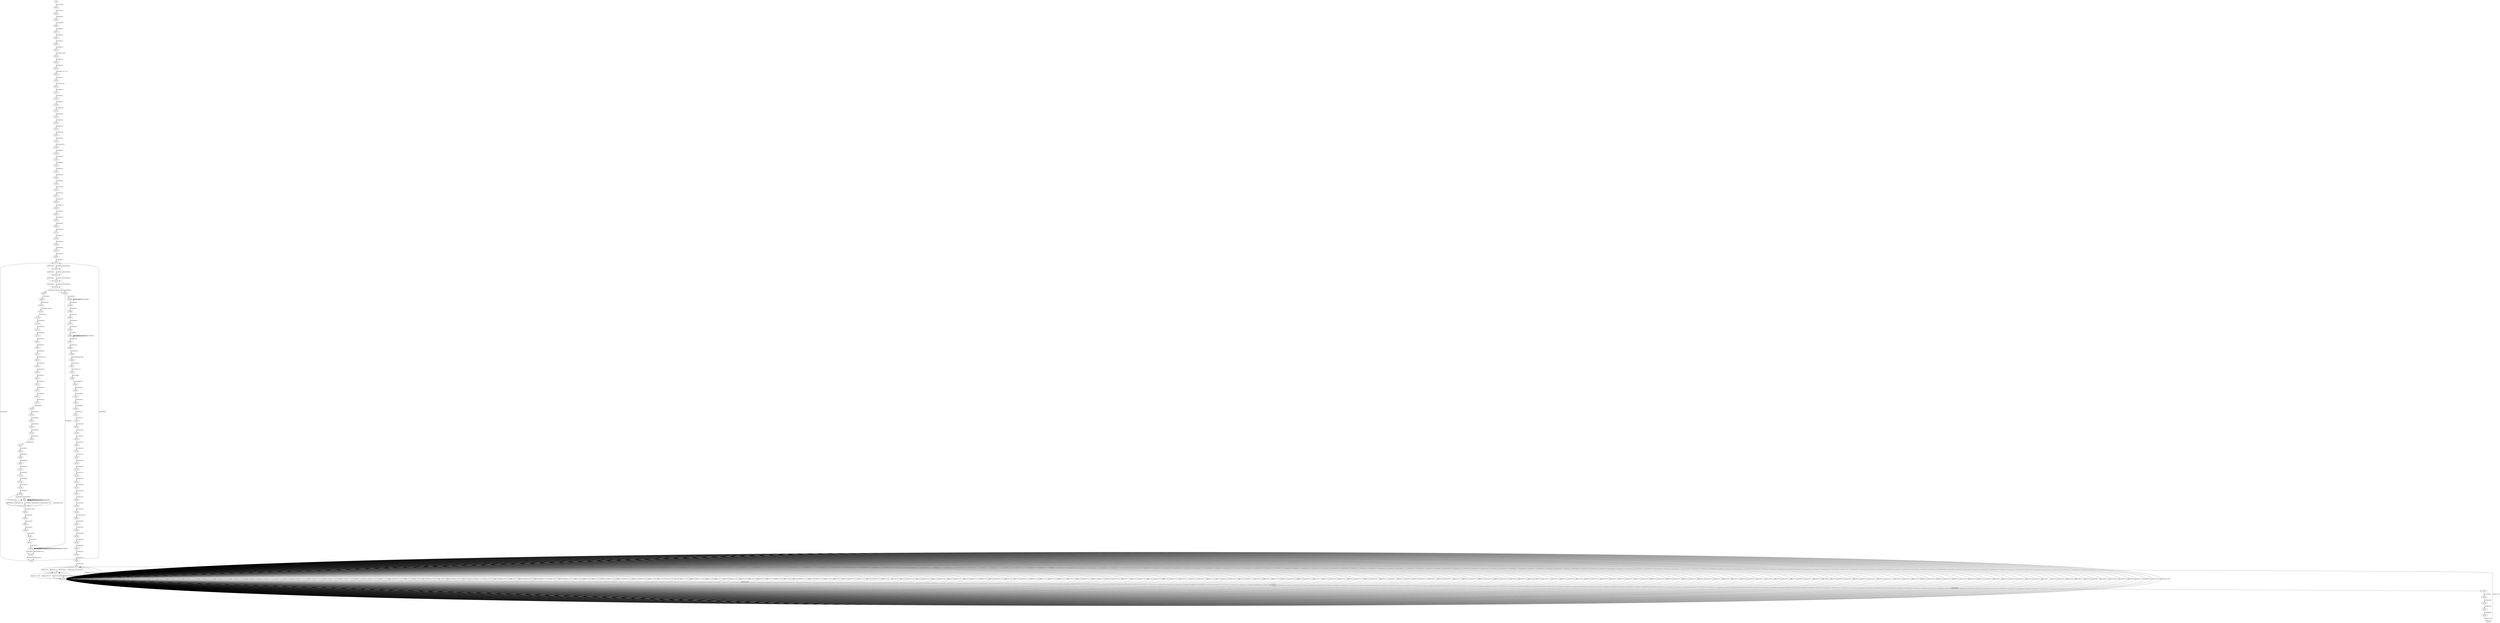 // InstDG
digraph {
	start -> "0x8034" [label="0x4007e000:0"]
	"0x8034" -> "0x8042" [label="0x4007d002:1"]
	"0x8042" -> "0x8064" [label="0x40048038:1"]
	"0x8064" -> "0x806c" [label="0x40048038:2"]
	"0x806c" -> "0x8076" [label="0x40048038:2"]
	"0x8076" -> "0x8084" [label="0x4004803c:2"]
	"0x8084" -> "0x808e" [label="0x40048040:2"]
	"0x808e" -> "0x817e" [label="0x40048024:2"]
	"0x817e" -> "0x8198" [label="0x40059000:4096"]
	"0x8198" -> "0x81a6" [label="0x40059124:2"]
	"0x81a6" -> "0x81b2" [label="0x40059000:2"]
	"0x81b2" -> "0x822a" [label="0x4004803c:16777216"]
	"0x822a" -> "0x8234" [label="0x4003d010:2"]
	"0x8234" -> "0x824a" [label="0x4004803c:256"]
	"0x824a" -> "0x751c" [label="0x40064001:2"]
	"0x751c" -> "0x7462" [label="0x4006400c:2"]
	"0x7462" -> "0x7464" [label="0x4006400c:2"]
	"0x7464" -> "0x754c" [label="0x40064003:2"]
	"0x754c" -> "0x754e" [label="0x40064006:2"]
	"0x754e" -> "0x7562" [label="0x40064000:1"]
	"0x7562" -> "0x7576" [label="0x4006400c:2"]
	"0x7576" -> "0x758c" [label="0x40064006:1"]
	"0x758c" -> "0x75ae" [label="0x40064003:1"]
	"0x75ae" -> "0x75b6" [label="0x40064006:162"]
	"0x75b6" -> "0x7490" [label="0x40064006:1"]
	"0x7490" -> "0x7492" [label="0x40064006:2"]
	"0x7492" -> "0x7494" [label="0x40064008:2"]
	"0x7494" -> "0x74d2" [label="0x40064001:1"]
	"0x74d2" -> "0x74de" [label="0x40064000:2"]
	"0x74de" -> "0x74f0" [label="0x40064006:2"]
	"0x74f0" -> "0x73dc" [label="0x40047000:2"]
	"0x73dc" -> "0x8278" [label="0x4004803c:2"]
	"0x8278" -> "0x8282" [label="0x4003d010:2"]
	"0x8282" -> "0x8292" [label="0x4003d014:2"]
	"0x8292" -> "0x829e" [label="0x4004803c:2"]
	"0x829e" -> "0x82ae" [label="0x40048004:2"]
	"0x82ae" -> "0x82ba" [label="0x40048004:2"]
	"0x82ba" -> "0x712e" [label="0x40048038:2"]
	"0x712e" -> "0x798e" [label="0x4004803c:2"]
	"0x798e" -> "0x79ea" [label="0x40039084:2"]
	"0x79ea" -> "0x5020" [label="0x40039000:2"]
	"0x5020" -> "0x5026" [label="0x40039000:2"]
	"0x5026" -> "0x7a18" [label="0x40039080:1"]
	"0x7a18" -> "0x7a24" [label="0x4003900c:2"]
	"0x7a24" -> "0x7a2a" [label="0x4003900c:2"]
	"0x7a2a" -> "0x7a30" [label="0x4003900c:1"]
	"0x7a30" -> "0x7a3a" [label="0x4003900c:2"]
	"0x7a3a" -> "0x8d98" [label="0x40039000:4"]
	"0x8d98" -> "0x8db2" [label="0x4003900c:2"]
	"0x8db2" -> "0x8136" [label="0x40048004:2"]
	"0x8136" -> "0x72ae" [label="0x4004803c:33554432"]
	"0x72ae" -> "0x72e8" [label="0x4003b00c:2"]
	"0x72e8" -> "0x730e" [label="0x4003b020:2"]
	"0x730e" -> "0x732a" [label="0x4003b024:2"]
	"0x732a" -> "0x7182" [label="0x4003b020:2"]
	"0x7182" -> "0x8c24" [label="0x4003b020:2"]
	"0x8c24" -> "0x8c3c" [label="0x4003b024:1"]
	"0x8c3c" -> "0x8c42" [label="0x4003b000:2"]
	"0x8c42" -> "0x8c54" [label="0x4003b010:128"]
	"0x8c54" -> "0x8c0c" [label="0x4003b020:2"]
	"0x8c0c" -> "0x8c16" [label="0x4003b024:2"]
	"0x8c16" -> "0x8c72" [label="0x4003b04c:1"]
	"0x8c72" -> "0x8c74" [label="0x4003b048:2"]
	"0x8c74" -> "0x8c76" [label="0x4003b044:2"]
	"0x8c76" -> "0x8c7a" [label="0x4003b040:2"]
	"0x8c7a" -> "0x8c7e" [label="0x4003b03c:2"]
	"0x8c7e" -> "0x8c82" [label="0x4003b038:2"]
	"0x8c82" -> "0x8c9a" [label="0x4003b06c:2"]
	"0x8c9a" -> "0x8c9c" [label="0x4003b068:2"]
	"0x8c9c" -> "0x8c9e" [label="0x4003b064:2"]
	"0x8c9e" -> "0x8ca4" [label="0x4003b060:2"]
	"0x8ca4" -> "0x8ca8" [label="0x4003b05c:2"]
	"0x8ca8" -> "0x8cac" [label="0x4003b058:2"]
	"0x8cac" -> "0x8bac" [label="0x4003b00c:2"]
	"0x8bac" -> "0x8bf6" [label="0x4003b024:2"]
	"0x8bf6" -> "0x8bc0" [label="0x4003b020:2"]
	"0x8bc0" -> "0x71c0" [label="0x4005a004:2"]
	"0x71c0" -> "0x71c8" [label="0x4005a008:2"]
	"0x71c8" -> "0x71d0" [label="0x4005a00c:2"]
	"0x71d0" -> "0x71da" [label="0x4007d002:2"]
	"0x71da" -> "0x6d46" [label="0x4005a000:2"]
	"0x6d46" -> "0x8cf2" [label="0x4003b000:2"]
	"0x8cf2" -> "0x6cd4" [label="0x4003b010:128"]
	"0x6cd4" -> "0x6d46" [label="0x4005a000:2048"]
	"0x6d46" -> "0x8cf2" [label="0x4003b000:2"]
	"0x8cf2" -> "0x8cf2" [label="0x4003b000:1"]
	"0x8cf2" -> "0x6cd4" [label="0x4003b010:128"]
	"0x6cd4" -> "0x8cf2" [label="0x4003b000:2048"]
	"0x8cf2" -> "0x8cf2" [label="0x4003b000:1"]
	"0x8cf2" -> "0x8cf2" [label="0x4003b000:1"]
	"0x8cf2" -> "0x6cd4" [label="0x4003b010:128"]
	"0x6cd4" -> "0x8cf2" [label="0x4003b000:2"]
	"0x8cf2" -> "0x6cd4" [label="0x4003b010:128"]
	"0x6cd4" -> "0x6d08" [label="0x4005a000:16352"]
	"0x6d08" -> "0x6daa" [label="0x4005a008:1"]
	"0x6daa" -> "0x6db8" [label="0x4005a008:2"]
	"0x6db8" -> "0x6dc6" [label="0x4005a008:2"]
	"0x6dc6" -> "0x6df6" [label="0x4005a00c:2"]
	"0x6df6" -> "0x6e04" [label="0x4005a00c:2"]
	"0x6e04" -> "0x50b6" [label="0x40039004:2"]
	"0x50b6" -> "0x50b6" [label="0x40039004:2"]
	"0x50b6" -> "0x50b6" [label="0x40039004:2016"]
	"0x50b6" -> "0x50a0" [label="0x40039000:15"]
	"0x50a0" -> "0x50a6" [label="0x40039000:2"]
	"0x50a6" -> "0x7a18" [label="0x40039080:1"]
	"0x7a18" -> "0x7a24" [label="0x4003900c:2"]
	"0x7a24" -> "0x7a2a" [label="0x4003900c:2"]
	"0x7a2a" -> "0x7a30" [label="0x4003900c:1"]
	"0x7a30" -> "0x7a3a" [label="0x4003900c:2"]
	"0x7a3a" -> "0x5088" [label="0x40039000:4"]
	"0x5088" -> "0x50b6" [label="0x40039004:2"]
	"0x50b6" -> "0x50b6" [label="0x40039004:4256"]
	"0x50b6" -> "0x50b6" [label="0x40039004:2"]
	"0x50b6" -> "0x50a0" [label="0x40039000:4078"]
	"0x50a0" -> "0x50a6" [label="0x40039000:2"]
	"0x50a6" -> "0x7a18" [label="0x40039080:1"]
	"0x7a18" -> "0x7a24" [label="0x4003900c:2"]
	"0x7a24" -> "0x7a2a" [label="0x4003900c:2"]
	"0x7a2a" -> "0x7a30" [label="0x4003900c:1"]
	"0x7a30" -> "0x7a3a" [label="0x4003900c:2"]
	"0x7a3a" -> "0x5088" [label="0x40039000:4"]
	"0x5088" -> "0x8308" [label="0x40048038:2"]
	"0x8308" -> "0x8308" [label="0x40048038:2"]
	"0x8308" -> "0x8308" [label="0x40048038:2"]
	"0x8308" -> "0x835e" [label="0x40049048:2"]
	"0x835e" -> "0x8368" [label="0x4004904c:2"]
	"0x8368" -> "0x8372" [label="0x4004a000:2"]
	"0x8372" -> "0x837c" [label="0x4004b004:2"]
	"0x837c" -> "0x8384" [label="0x4004b048:2"]
	"0x8384" -> "0x8d30" [label="0x400ff054:2"]
	"0x8d30" -> "0x8d30" [label="0x400ff094:2"]
	"0x8d30" -> "0x8d30" [label="0x400ff014:2"]
	"0x8d30" -> "0x8d30" [label="0x400ff014:2"]
	"0x8d30" -> "0x46ce" [label="0x40059124:2"]
	"0x46ce" -> "0x46d6" [label="0x40059124:2"]
	"0x46d6" -> "0x46e0" [label="0x40059010:2"]
	"0x46e0" -> "0x46fc" [label="0x40048038:50331648"]
	"0x46fc" -> "0x4f10" [label="0x40020000:2"]
	"0x4f10" -> "0x4f1a" [label="0x40020000:128"]
	"0x4f1a" -> "0x4f38" [label="0x40020000:1"]
	"0x4f38" -> "0x4f44" [label="0x4002000b:128"]
	"0x4f44" -> "0x4f46" [label="0x4002000a:1"]
	"0x4f46" -> "0x4f4a" [label="0x40020009:8"]
	"0x4f4a" -> "0x4f4e" [label="0x40020008:2"]
	"0x4f4e" -> "0x40b4" [label="0x40048038:2"]
	"0x40b4" -> "0x40c2" [label="0x4005c51c:2"]
	"0x40c2" -> "0x40ca" [label="0x4005c51c:2"]
	"0x40ca" -> "0x40d2" [label="0x4005c520:2"]
	"0x40d2" -> "0x40da" [label="0x4005c520:2"]
	"0x40da" -> "0x40e2" [label="0x4005c50c:2"]
	"0x40e2" -> "0x40ea" [label="0x4005c50c:2"]
	"0x40ea" -> "0x40f2" [label="0x4005c514:2"]
	"0x40f2" -> "0x40fc" [label="0x4005c514:2"]
	"0x40fc" -> "0x4108" [label="0x4005c524:2"]
	"0x4108" -> "0x4116" [label="0x4005c504:2"]
	"0x4116" -> "0x4120" [label="0x4005c510:2"]
	"0x4120" -> "0x412c" [label="0x4005c500:2"]
	"0x412c" -> "0x413e" [label="0x4005c280:2"]
	"0x413e" -> "0x41a8" [label="0x4005c518:2"]
	"0x41a8" -> "0x4088" [label="0x4005c2c0:2"]
	"0x4088" -> "0x4646" [label="0x4005c2c4:2"]
	"0x4646" -> "0x464e" [label="0x4005c284:1"]
	"0x464e" -> "0x4822" [label="0x4005c024:1024"]
	"0x4822" -> "0x4828" [label="0x4005c028:2"]
	"0x4828" -> "0x482c" [label="0x4005c000:2"]
	"0x482c" -> "0x4830" [label="0x4005c008:2"]
	"0x4830" -> "0x4834" [label="0x4005c034:2"]
	"0x4834" -> "0x4838" [label="0x4005c000:2"]
	"0x4838" -> "0x4846" [label="0x4005c024:2"]
	"0x4846" -> "0x4852" [label="0x4005c02c:2"]
	"0x4852" -> "0x476c" [label="0x4005c2c4:2"]
	"0x476c" -> "0x4776" [label="0x4005c284:1"]
	"0x4776" -> "0x47bc" [label="0x4005c03c:16384"]
	"0x47bc" -> "0x47bc" [label="0x4005c03c:2048"]
	"0x47bc" -> "0x47bc" [label="0x4005c03c:1"]
	"0x47bc" -> "0x47bc" [label="0x4005c03c:2048"]
	"0x47bc" -> "0x47bc" [label="0x4005c03c:1"]
	"0x47bc" -> "0x47bc" [label="0x4005c03c:2048"]
	"0x47bc" -> "0x47bc" [label="0x4005c03c:1"]
	"0x47bc" -> "0x47bc" [label="0x4005c03c:2048"]
	"0x47bc" -> "0x47bc" [label="0x4005c03c:2048"]
	"0x47bc" -> "0x47bc" [label="0x4005c03c:1"]
	"0x47bc" -> "0x47bc" [label="0x4005c03c:30592"]
	"0x47bc" -> "0x47bc" [label="0x4005c03c:2048"]
	"0x47bc" -> "0x47bc" [label="0x4005c03c:27008"]
	"0x47bc" -> "0x47bc" [label="0x4005c03c:1"]
	"0x47bc" -> "0x47bc" [label="0x4005c03c:2048"]
	"0x47bc" -> "0x47bc" [label="0x4005c03c:1"]
	"0x47bc" -> "0x47bc" [label="0x4005c03c:2048"]
	"0x47bc" -> "0x47bc" [label="0x4005c03c:1"]
	"0x47bc" -> "0x47bc" [label="0x4005c03c:2048"]
	"0x47bc" -> "0x47bc" [label="0x4005c03c:1"]
	"0x47bc" -> "0x47bc" [label="0x4005c03c:2048"]
	"0x47bc" -> "0x47bc" [label="0x4005c03c:1"]
	"0x47bc" -> "0x47bc" [label="0x4005c03c:2048"]
	"0x47bc" -> "0x47bc" [label="0x4005c03c:1"]
	"0x47bc" -> "0x47bc" [label="0x4005c03c:1"]
	"0x47bc" -> "0x47bc" [label="0x4005c03c:1"]
	"0x47bc" -> "0x47bc" [label="0x4005c03c:2048"]
	"0x47bc" -> "0x47bc" [label="0x4005c03c:2048"]
	"0x47bc" -> "0x47bc" [label="0x4005c03c:61"]
	"0x47bc" -> "0x47bc" [label="0x4005c03c:1"]
	"0x47bc" -> "0x47bc" [label="0x4005c03c:2048"]
	"0x47bc" -> "0x47bc" [label="0x4005c03c:1"]
	"0x47bc" -> "0x47bc" [label="0x4005c03c:2048"]
	"0x47bc" -> "0x47bc" [label="0x4005c03c:1"]
	"0x47bc" -> "0x47bc" [label="0x4005c03c:2048"]
	"0x47bc" -> "0x47bc" [label="0x4005c03c:1"]
	"0x47bc" -> "0x47bc" [label="0x4005c03c:2048"]
	"0x47bc" -> "0x47bc" [label="0x4005c03c:451"]
	"0x47bc" -> "0x47bc" [label="0x4005c03c:1"]
	"0x47bc" -> "0x47bc" [label="0x4005c03c:2048"]
	"0x47bc" -> "0x47bc" [label="0x4005c03c:2048"]
	"0x47bc" -> "0x47bc" [label="0x4005c03c:1"]
	"0x47bc" -> "0x47bc" [label="0x4005c03c:2288"]
	"0x47bc" -> "0x47bc" [label="0x4005c03c:2048"]
	"0x47bc" -> "0x47bc" [label="0x4005c03c:2284"]
	"0x47bc" -> "0x47bc" [label="0x4005c03c:1"]
	"0x47bc" -> "0x47bc" [label="0x4005c03c:2048"]
	"0x47bc" -> "0x47bc" [label="0x4005c03c:5868"]
	"0x47bc" -> "0x47bc" [label="0x4005c03c:1"]
	"0x47bc" -> "0x47bc" [label="0x4005c03c:2048"]
	"0x47bc" -> "0x47bc" [label="0x4005c03c:1"]
	"0x47bc" -> "0x47bc" [label="0x4005c03c:1"]
	"0x47bc" -> "0x47bc" [label="0x4005c03c:257"]
	"0x47bc" -> "0x47bc" [label="0x4005c03c:2048"]
	"0x47bc" -> "0x47bc" [label="0x4005c03c:1"]
	"0x47bc" -> "0x47bc" [label="0x4005c03c:2048"]
	"0x47bc" -> "0x47bc" [label="0x4005c03c:2048"]
	"0x47bc" -> "0x47bc" [label="0x4005c03c:1"]
	"0x47bc" -> "0x47bc" [label="0x4005c03c:2048"]
	"0x47bc" -> "0x47bc" [label="0x4005c03c:1"]
	"0x47bc" -> "0x47bc" [label="0x4005c03c:255"]
	"0x47bc" -> "0x47bc" [label="0x4005c03c:2048"]
	"0x47bc" -> "0x47bc" [label="0x4005c03c:1"]
	"0x47bc" -> "0x47bc" [label="0x4005c03c:2048"]
	"0x47bc" -> "0x476c" [label="0x4005c2c4:1"]
	"0x476c" -> "0x4776" [label="0x4005c284:1"]
	"0x4776" -> "0x47bc" [label="0x4005c03c:1024"]
	"0x47bc" -> "0x47bc" [label="0x4005c03c:2048"]
	"0x47bc" -> "0x47bc" [label="0x4005c03c:5632"]
	"0x47bc" -> "0x47bc" [label="0x4005c03c:5623"]
	"0x47bc" -> "0x47bc" [label="0x4005c03c:1"]
	"0x47bc" -> "0x47bc" [label="0x4005c03c:2048"]
	"0x47bc" -> "0x47bc" [label="0x4005c03c:1"]
	"0x47bc" -> "0x47bc" [label="0x4005c03c:2048"]
	"0x47bc" -> "0x47bc" [label="0x4005c03c:1"]
	"0x47bc" -> "0x47bc" [label="0x4005c03c:2048"]
	"0x47bc" -> "0x47bc" [label="0x4005c03c:5687"]
	"0x47bc" -> "0x47bc" [label="0x4005c03c:121"]
	"0x47bc" -> "0x47bc" [label="0x4005c03c:118"]
	"0x47bc" -> "0x47bc" [label="0x4005c03c:1"]
	"0x47bc" -> "0x47bc" [label="0x4005c03c:2048"]
	"0x47bc" -> "0x47bc" [label="0x4005c03c:1"]
	"0x47bc" -> "0x47bc" [label="0x4005c03c:2048"]
	"0x47bc" -> "0x47bc" [label="0x4005c03c:2048"]
	"0x47bc" -> "0x47bc" [label="0x4005c03c:2039"]
	"0x47bc" -> "0x47bc" [label="0x4005c03c:1"]
	"0x47bc" -> "0x47bc" [label="0x4005c03c:2036"]
	"0x47bc" -> "0x47bc" [label="0x4005c03c:2030"]
	"0x47bc" -> "0x47bc" [label="0x4005c03c:2048"]
	"0x47bc" -> "0x47bc" [label="0x4005c03c:2048"]
	"0x47bc" -> "0x47bc" [label="0x4005c03c:2048"]
	"0x47bc" -> "0x47bc" [label="0x4005c03c:2048"]
	"0x47bc" -> "0x47bc" [label="0x4005c03c:2108"]
	"0x47bc" -> "0x47bc" [label="0x4005c03c:1"]
	"0x47bc" -> "0x47bc" [label="0x4005c03c:2048"]
	"0x47bc" -> "0x47bc" [label="0x4005c03c:1"]
	"0x47bc" -> "0x47bc" [label="0x4005c03c:2103"]
	"0x47bc" -> "0x47bc" [label="0x4005c03c:2048"]
	"0x47bc" -> "0x47bc" [label="0x4005c03c:2102"]
	"0x47bc" -> "0x47bc" [label="0x4005c03c:1"]
	"0x47bc" -> "0x47bc" [label="0x4005c03c:241"]
	"0x47bc" -> "0x47bc" [label="0x4005c03c:2048"]
	"0x47bc" -> "0x47bc" [label="0x4005c03c:1"]
	"0x47bc" -> "0x47bc" [label="0x4005c03c:1801"]
	"0x47bc" -> "0x47bc" [label="0x4005c03c:1798"]
	"0x47bc" -> "0x47bc" [label="0x4005c03c:2048"]
	"0x47bc" -> "0x47bc" [label="0x4005c03c:1"]
	"0x47bc" -> "0x47bc" [label="0x4005c03c:2048"]
	"0x47bc" -> "0x47bc" [label="0x4005c03c:1"]
	"0x47bc" -> "0x47bc" [label="0x4005c03c:2048"]
	"0x47bc" -> "0x47bc" [label="0x4005c03c:1"]
	"0x47bc" -> "0x47bc" [label="0x4005c03c:2048"]
	"0x47bc" -> "0x47bc" [label="0x4005c03c:1"]
	"0x47bc" -> "0x47bc" [label="0x4005c03c:2048"]
	"0x47bc" -> "0x47bc" [label="0x4005c03c:1"]
	"0x47bc" -> "0x47bc" [label="0x4005c03c:30592"]
	"0x47bc" -> "0x47bc" [label="0x4005c03c:2048"]
	"0x47bc" -> "0x47bc" [label="0x4005c03c:1"]
	"0x47bc" -> "0x47bc" [label="0x4005c03c:2048"]
	"0x47bc" -> "0x47bc" [label="0x4005c03c:2048"]
	"0x47bc" -> "0x47bc" [label="0x4005c03c:1"]
	"0x47bc" -> "0x47bc" [label="0x4005c03c:30652"]
	"0x47bc" -> "0x47bc" [label="0x4005c03c:30300"]
	"0x47bc" -> "0x47bc" [label="0x4005c03c:2303"]
	"0x47bc" -> "0x47bc" [label="0x4005c03c:2819"]
	"0x47bc" -> "0x47bc" [label="0x4005c03c:27008"]
	"0x47bc" -> "0x47bc" [label="0x4005c03c:2048"]
	"0x47bc" -> "0x47bc" [label="0x4005c03c:1"]
	"0x47bc" -> "0x47bc" [label="0x4005c03c:2048"]
	"0x47bc" -> "0x47bc" [label="0x4005c03c:1"]
	"0x47bc" -> "0x476c" [label="0x4005c2c4:2048"]
	"0x476c" -> "0x4776" [label="0x4005c284:1"]
	"0x4776" -> "0x47bc" [label="0x4005c03c:16384"]
	"0x47bc" -> "0x47bc" [label="0x4005c03c:1"]
	"0x47bc" -> "0x47bc" [label="0x4005c03c:1"]
	"0x47bc" -> "0x47bc" [label="0x4005c03c:2048"]
	"0x47bc" -> "0x47bc" [label="0x4005c03c:28280"]
	"0x47bc" -> "0x47bc" [label="0x4005c03c:1"]
	"0x47bc" -> "0x47bc" [label="0x4005c03c:2048"]
	"0x47bc" -> "0x47bc" [label="0x4005c03c:1"]
	"0x47bc" -> "0x47bc" [label="0x4005c03c:2048"]
	"0x47bc" -> "0x47bc" [label="0x4005c03c:1"]
	"0x47bc" -> "0x47bc" [label="0x4005c03c:28284"]
	"0x47bc" -> "0x47bc" [label="0x4005c03c:27772"]
	"0x47bc" -> "0x47bc" [label="0x4005c03c:1021"]
	"0x47bc" -> "0x47bc" [label="0x4005c03c:2048"]
	"0x47bc" -> "0x47bc" [label="0x4005c03c:1013"]
	"0x47bc" -> "0x47bc" [label="0x4005c03c:1"]
	"0x47bc" -> "0x47bc" [label="0x4005c03c:9"]
	"0x47bc" -> "0x47bc" [label="0x4005c03c:2048"]
	"0x47bc" -> "0x47bc" [label="0x4005c03c:1"]
	"0x47bc" -> "0x47bc" [label="0x4005c03c:2032"]
	"0x47bc" -> "0x47bc" [label="0x4005c03c:2048"]
	"0x47bc" -> "0x47bc" [label="0x4005c03c:2048"]
	"0x47bc" -> "0x47bc" [label="0x4005c03c:65281"]
	"0x47bc" -> "0x47bc" [label="0x4005c03c:1"]
	"0x47bc" -> "0x47bc" [label="0x4005c03c:2048"]
	"0x47bc" -> "0x47bc" [label="0x4005c03c:1"]
	"0x47bc" -> "0x47bc" [label="0x4005c03c:2048"]
	"0x47bc" -> "0x47bc" [label="0x4005c03c:64769"]
	"0x47bc" -> "0x47bc" [label="0x4005c03c:1"]
	"0x47bc" -> "0x47bc" [label="0x4005c03c:2048"]
	"0x47bc" -> "0x47bc" [label="0x4005c03c:2048"]
	"0x47bc" -> "0x47bc" [label="0x4005c03c:1"]
	"0x47bc" -> "0x47bc" [label="0x4005c03c:64764"]
	"0x47bc" -> "0x47bc" [label="0x4005c03c:1"]
	"0x47bc" -> "0x47bc" [label="0x4005c03c:2048"]
	"0x47bc" -> "0x47bc" [label="0x4005c03c:2112"]
	"0x47bc" -> "0x47bc" [label="0x4005c03c:2048"]
	"0x47bc" -> "0x47bc" [label="0x4005c03c:31"]
	"0x47bc" -> "0x47bc" [label="0x4005c03c:24"]
	"0x47bc" -> "0x47bc" [label="0x4005c03c:1"]
	"0x47bc" -> "0x47bc" [label="0x4005c03c:2063"]
	"0x47bc" -> "0x47bc" [label="0x4005c03c:2048"]
	"0x47bc" -> "0x47bc" [label="0x4005c03c:1"]
	"0x47bc" -> "0x47bc" [label="0x4005c03c:2054"]
	"0x47bc" -> "0x47bc" [label="0x4005c03c:2048"]
	"0x47bc" -> "0x47bc" [label="0x4005c03c:1"]
	"0x47bc" -> "0x47bc" [label="0x4005c03c:2048"]
	"0x47bc" -> "0x47bc" [label="0x4005c03c:1"]
	"0x47bc" -> "0x47bc" [label="0x4005c03c:2048"]
	"0x47bc" -> "0x47bc" [label="0x4005c03c:1"]
	"0x47bc" -> "0x47bc" [label="0x4005c03c:2050"]
	"0x47bc" -> "0x47bc" [label="0x4005c03c:2048"]
	"0x47bc" -> "0x47bc" [label="0x4005c03c:2048"]
	"0x47bc" -> "0x47bc" [label="0x4005c03c:-8"]
	"0x47bc" -> "0x47bc" [label="0x4005c03c:1"]
	"0x47bc" -> "0x47bc" [label="0x4005c03c:-1020"]
	"0x47bc" -> "0x47bc" [label="0x4005c03c:2048"]
	"0x47bc" -> "0x47bc" [label="0x4005c03c:1"]
	"0x47bc" -> "0x47bc" [label="0x4005c03c:2048"]
	"0x47bc" -> "0x47bc" [label="0x4005c03c:2045"]
	"0x47bc" -> "0x47bc" [label="0x4005c03c:1"]
	"0x47bc" -> "0x47bc" [label="0x4005c03c:2048"]
	"0x47bc" -> "0x47bc" [label="0x4005c03c:2019"]
	"0x47bc" -> "0x47bc" [label="0x4005c03c:2048"]
	"0x47bc" -> "0x4c4a" [label="0x4005c024:61"]
	"0x4c4a" -> "0x4c50" [label="0x4005c028:2"]
	"0x4c50" -> "0x4c54" [label="0x4005c000:2"]
	"0x4c54" -> "0x4c58" [label="0x4005c008:2"]
	"0x4c58" -> "0x4c5c" [label="0x4005c034:2"]
	"0x4c5c" -> "0x4c82" [label="0x4005c000:2"]
	"0x4c82" -> "0x4c94" [label="0x4005c024:2"]
	"0x4c94" -> "0x476c" [label="0x4005c2c4:2"]
	"0x476c" -> "0x4776" [label="0x4005c284:1"]
	"0x4776" -> "0x47bc" [label="0x4005c03c:1024"]
	"0x47bc" -> "0x47bc" [label="0x4005c03c:1"]
	"0x47bc" -> "0x47bc" [label="0x4005c03c:4045"]
	"0x47bc" -> "0x47bc" [label="0x4005c03c:1"]
	"0x47bc" -> "0x47bc" [label="0x4005c03c:2048"]
	"0x47bc" -> "0x47bc" [label="0x4005c03c:1"]
	"0x47bc" -> "0x47bc" [label="0x4005c03c:2048"]
	"0x47bc" -> "0x47bc" [label="0x4005c03c:1"]
	"0x47bc" -> "0x47bc" [label="0x4005c03c:2048"]
	"0x47bc" -> "0x47bc" [label="0x4005c03c:1"]
	"0x47bc" -> "0x47bc" [label="0x4005c03c:2048"]
	"0x47bc" -> "0x47bc" [label="0x4005c03c:1"]
	"0x47bc" -> "0x47bc" [label="0x4005c03c:4557"]
	"0x47bc" -> "0x47bc" [label="0x4005c03c:2048"]
	"0x47bc" -> "0x47bc" [label="0x4005c03c:2048"]
	"0x47bc" -> "0x47bc" [label="0x4005c03c:2303"]
	"0x47bc" -> "0x47bc" [label="0x4005c03c:1"]
	"0x47bc" -> "0x47bc" [label="0x4005c03c:2559"]
	"0x47bc" -> "0x47bc" [label="0x4005c03c:32641"]
	"0x47bc" -> "0x47bc" [label="0x4005c03c:2048"]
	"0x47bc" -> "0x47bc" [label="0x4005c03c:1"]
	"0x47bc" -> "0x47bc" [label="0x4005c03c:2048"]
	"0x47bc" -> "0x47bc" [label="0x4005c03c:1"]
	"0x47bc" -> "0x47bc" [label="0x4005c03c:1"]
	"0x47bc" -> "0x47bc" [label="0x4005c03c:2048"]
	"0x47bc" -> "0x47bc" [label="0x4005c03c:2048"]
	"0x47bc" -> "0x47bc" [label="0x4005c03c:129"]
	"0x47bc" -> "0x47bc" [label="0x4005c03c:1"]
	"0x47bc" -> "0x47bc" [label="0x4005c03c:1"]
	"0x47bc" -> "0x47bc" [label="0x4005c03c:2048"]
	"0x47bc" -> "0x47bc" [label="0x4005c03c:-8"]
	"0x47bc" -> "0x47bc" [label="0x4005c03c:1"]
	"0x47bc" -> "0x47bc" [label="0x4005c03c:-16328"]
	"0x47bc" -> "0x47bc" [label="0x4005c03c:1"]
	"0x47bc" -> "0x47bc" [label="0x4005c03c:-16333"]
	"0x47bc" -> "0x47bc" [label="0x4005c03c:5632"]
	"0x47bc" -> "0x47bc" [label="0x4005c03c:5648"]
	"0x47bc" -> "0x47bc" [label="0x4005c03c:2048"]
	"0x47bc" -> "0x47bc" [label="0x4005c03c:1"]
	"0x47bc" -> "0x47bc" [label="0x4005c03c:2048"]
	"0x47bc" -> "0x47bc" [label="0x4005c03c:1"]
	"0x47bc" -> "0x47bc" [label="0x4005c03c:2048"]
	"0x47bc" -> "0x47bc" [label="0x4005c03c:1"]
	"0x47bc" -> "0x47bc" [label="0x4005c03c:2043"]
	"0x47bc" -> "0x47bc" [label="0x4005c03c:2048"]
	"0x47bc" -> "0x47bc" [label="0x4005c03c:1"]
	"0x47bc" -> "0x47bc" [label="0x4005c03c:2048"]
	"0x47bc" -> "0x47bc" [label="0x4005c03c:2048"]
	"0x47bc" -> "0x47bc" [label="0x4005c03c:1"]
	"0x47bc" -> "0x47bc" [label="0x4005c03c:61"]
	"0x47bc" -> "0x47bc" [label="0x4005c03c:2048"]
	"0x47bc" -> "0x47bc" [label="0x4005c03c:1"]
	"0x47bc" -> "0x47bc" [label="0x4005c03c:2048"]
	"0x47bc" -> "0x47bc" [label="0x4005c03c:7741"]
	"0x47bc" -> "0x47bc" [label="0x4005c03c:1"]
	"0x47bc" -> "0x47bc" [label="0x4005c03c:2048"]
	"0x47bc" -> "0x47bc" [label="0x4005c03c:2048"]
	"0x47bc" -> "0x47bc" [label="0x4005c03c:7733"]
	"0x47bc" -> "0x47bc" [label="0x4005c03c:1"]
	"0x47bc" -> "0x47bc" [label="0x4005c03c:7729"]
	"0x47bc" -> "0x47bc" [label="0x4005c03c:32641"]
	"0x47bc" -> "0x47bc" [label="0x4005c03c:32701"]
	"0x47bc" -> "0x47bc" [label="0x4005c03c:2048"]
	"0x47bc" -> "0x47bc" [label="0x4005c03c:1"]
	"0x47bc" -> "0x476c" [label="0x4005c2c4:1"]
	"0x476c" -> "0x4776" [label="0x4005c284:1"]
	"0x4776" -> "0x47bc" [label="0x4005c03c:16384"]
	"0x47bc" -> "0x47bc" [label="0x4005c03c:32957"]
	"0x47bc" -> "0x47bc" [label="0x4005c03c:1"]
	"0x47bc" -> "0x47bc" [label="0x4005c03c:2045"]
	"0x47bc" -> "0x47bc" [label="0x4005c03c:2048"]
}
